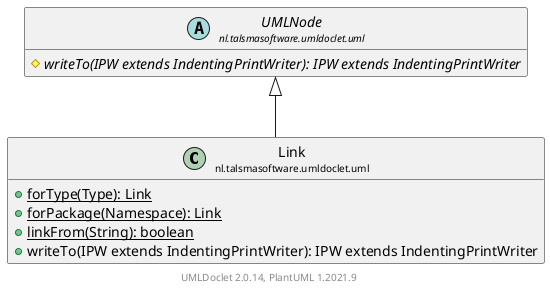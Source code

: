 @startuml
    set namespaceSeparator none
    hide empty fields
    hide empty methods

    class "<size:14>Link\n<size:10>nl.talsmasoftware.umldoclet.uml" as nl.talsmasoftware.umldoclet.uml.Link [[Link.html]] {
        {static} +forType(Type): Link
        {static} +forPackage(Namespace): Link
        {static} +linkFrom(String): boolean
        +writeTo(IPW extends IndentingPrintWriter): IPW extends IndentingPrintWriter
    }

    abstract class "<size:14>UMLNode\n<size:10>nl.talsmasoftware.umldoclet.uml" as nl.talsmasoftware.umldoclet.uml.UMLNode [[UMLNode.html]] {
        {abstract} #writeTo(IPW extends IndentingPrintWriter): IPW extends IndentingPrintWriter
    }

    nl.talsmasoftware.umldoclet.uml.UMLNode <|-- nl.talsmasoftware.umldoclet.uml.Link

    center footer UMLDoclet 2.0.14, PlantUML 1.2021.9
@enduml
